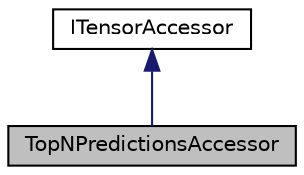 digraph "TopNPredictionsAccessor"
{
 // LATEX_PDF_SIZE
  edge [fontname="Helvetica",fontsize="10",labelfontname="Helvetica",labelfontsize="10"];
  node [fontname="Helvetica",fontsize="10",shape=record];
  Node1 [label="TopNPredictionsAccessor",height=0.2,width=0.4,color="black", fillcolor="grey75", style="filled", fontcolor="black",tooltip="Result accessor class."];
  Node2 -> Node1 [dir="back",color="midnightblue",fontsize="10",style="solid",fontname="Helvetica"];
  Node2 [label="ITensorAccessor",height=0.2,width=0.4,color="black", fillcolor="white", style="filled",URL="$classarm__compute_1_1graph_1_1_i_tensor_accessor.xhtml",tooltip="Tensor accessor interface."];
}
